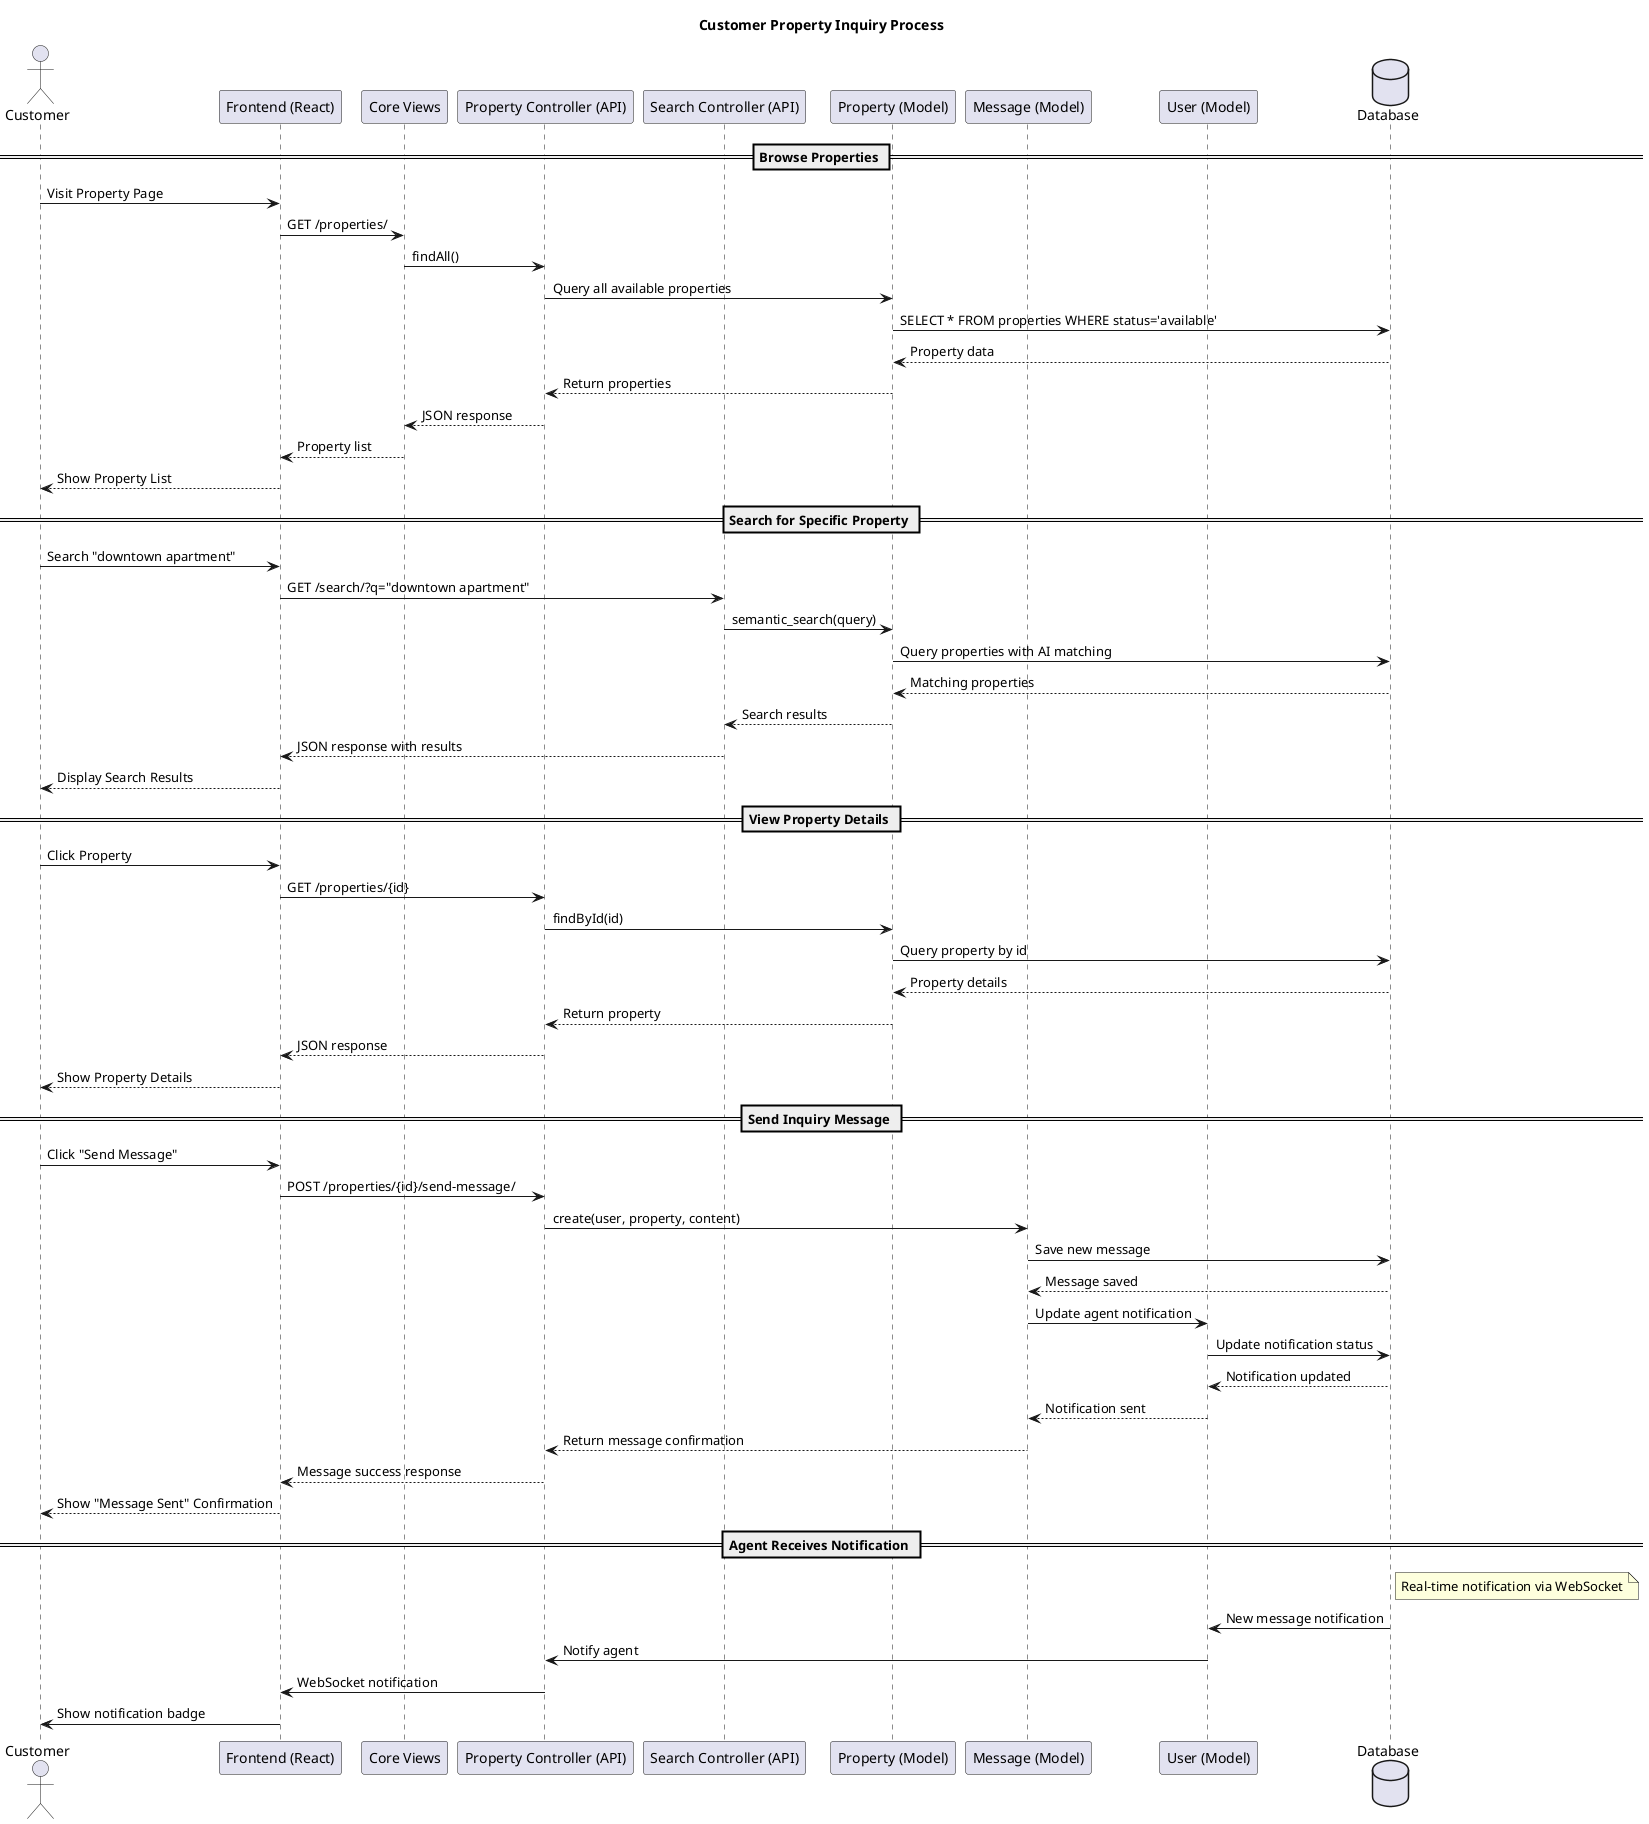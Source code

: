 @startuml Property_Inquiry_Sequence

title Customer Property Inquiry Process

actor Customer as customer
participant "Frontend (React)" as frontend
participant "Core Views" as core
participant "Property Controller (API)" as property_api
participant "Search Controller (API)" as search_api
participant "Property (Model)" as property_model
participant "Message (Model)" as message_model
participant "User (Model)" as user_model
database "Database" as db

== Browse Properties ==
customer -> frontend : Visit Property Page
frontend -> core : GET /properties/
core -> property_api : findAll()
property_api -> property_model : Query all available properties
property_model -> db : SELECT * FROM properties WHERE status='available'
db --> property_model : Property data
property_model --> property_api : Return properties
property_api --> core : JSON response
core --> frontend : Property list
frontend --> customer : Show Property List

== Search for Specific Property ==
customer -> frontend : Search "downtown apartment"
frontend -> search_api : GET /search/?q="downtown apartment"
search_api -> property_model : semantic_search(query)
property_model -> db : Query properties with AI matching
db --> property_model : Matching properties
property_model --> search_api : Search results
search_api --> frontend : JSON response with results
frontend --> customer : Display Search Results

== View Property Details ==
customer -> frontend : Click Property
frontend -> property_api : GET /properties/{id}
property_api -> property_model : findById(id)
property_model -> db : Query property by id
db --> property_model : Property details
property_model --> property_api : Return property
property_api --> frontend : JSON response
frontend --> customer : Show Property Details

== Send Inquiry Message ==
customer -> frontend : Click "Send Message"
frontend -> property_api : POST /properties/{id}/send-message/
property_api -> message_model : create(user, property, content)
message_model -> db : Save new message
db --> message_model : Message saved
message_model -> user_model : Update agent notification
user_model -> db : Update notification status
db --> user_model : Notification updated
user_model --> message_model : Notification sent
message_model --> property_api : Return message confirmation
property_api --> frontend : Message success response
frontend --> customer : Show "Message Sent" Confirmation

== Agent Receives Notification ==
note right of db : Real-time notification via WebSocket
db -> user_model : New message notification
user_model -> property_api : Notify agent
property_api -> frontend : WebSocket notification
frontend -> customer : Show notification badge

@enduml
